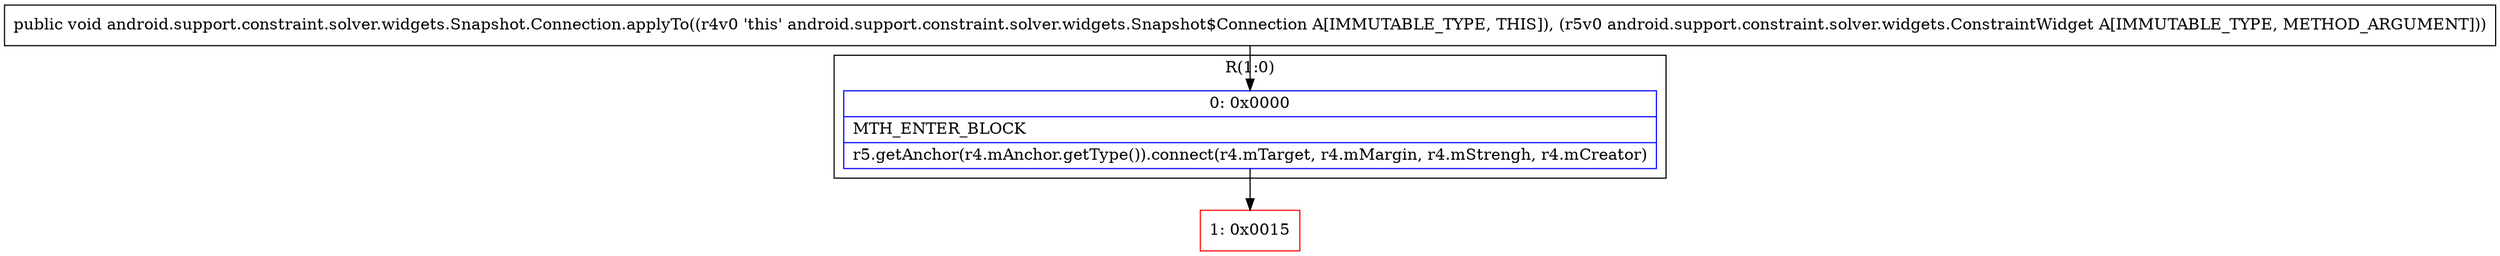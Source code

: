 digraph "CFG forandroid.support.constraint.solver.widgets.Snapshot.Connection.applyTo(Landroid\/support\/constraint\/solver\/widgets\/ConstraintWidget;)V" {
subgraph cluster_Region_401739839 {
label = "R(1:0)";
node [shape=record,color=blue];
Node_0 [shape=record,label="{0\:\ 0x0000|MTH_ENTER_BLOCK\l|r5.getAnchor(r4.mAnchor.getType()).connect(r4.mTarget, r4.mMargin, r4.mStrengh, r4.mCreator)\l}"];
}
Node_1 [shape=record,color=red,label="{1\:\ 0x0015}"];
MethodNode[shape=record,label="{public void android.support.constraint.solver.widgets.Snapshot.Connection.applyTo((r4v0 'this' android.support.constraint.solver.widgets.Snapshot$Connection A[IMMUTABLE_TYPE, THIS]), (r5v0 android.support.constraint.solver.widgets.ConstraintWidget A[IMMUTABLE_TYPE, METHOD_ARGUMENT])) }"];
MethodNode -> Node_0;
Node_0 -> Node_1;
}

